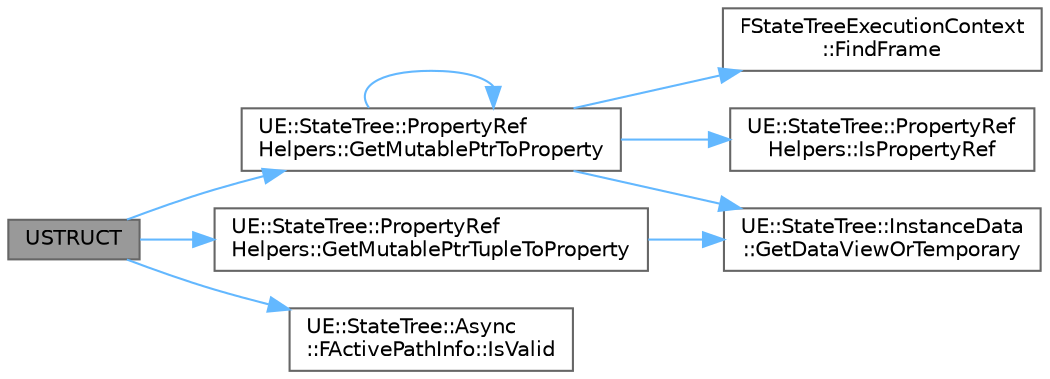 digraph "USTRUCT"
{
 // INTERACTIVE_SVG=YES
 // LATEX_PDF_SIZE
  bgcolor="transparent";
  edge [fontname=Helvetica,fontsize=10,labelfontname=Helvetica,labelfontsize=10];
  node [fontname=Helvetica,fontsize=10,shape=box,height=0.2,width=0.4];
  rankdir="LR";
  Node1 [id="Node000001",label="USTRUCT",height=0.2,width=0.4,color="gray40", fillcolor="grey60", style="filled", fontcolor="black",tooltip="Property ref allows to get a pointer to selected property in StateTree."];
  Node1 -> Node2 [id="edge1_Node000001_Node000002",color="steelblue1",style="solid",tooltip=" "];
  Node2 [id="Node000002",label="UE::StateTree::PropertyRef\lHelpers::GetMutablePtrToProperty",height=0.2,width=0.4,color="grey40", fillcolor="white", style="filled",URL="$d1/d89/namespaceUE_1_1StateTree_1_1PropertyRefHelpers.html#af55a36875f1c8f80bb0cb85d53655d1c",tooltip=" "];
  Node2 -> Node3 [id="edge2_Node000002_Node000003",color="steelblue1",style="solid",tooltip=" "];
  Node3 [id="Node000003",label="FStateTreeExecutionContext\l::FindFrame",height=0.2,width=0.4,color="grey40", fillcolor="white", style="filled",URL="$df/d4a/structFStateTreeExecutionContext.html#a8851e5b91167558bcd10737b515e5d8f",tooltip="Looks for a frame in provided list of frames."];
  Node2 -> Node4 [id="edge3_Node000002_Node000004",color="steelblue1",style="solid",tooltip=" "];
  Node4 [id="Node000004",label="UE::StateTree::InstanceData\l::GetDataViewOrTemporary",height=0.2,width=0.4,color="grey40", fillcolor="white", style="filled",URL="$dd/d17/namespaceUE_1_1StateTree_1_1InstanceData.html#ae32d4639b5f42a2b98b72b264e3c84c6",tooltip=" "];
  Node2 -> Node2 [id="edge4_Node000002_Node000002",color="steelblue1",style="solid",tooltip=" "];
  Node2 -> Node5 [id="edge5_Node000002_Node000005",color="steelblue1",style="solid",tooltip=" "];
  Node5 [id="Node000005",label="UE::StateTree::PropertyRef\lHelpers::IsPropertyRef",height=0.2,width=0.4,color="grey40", fillcolor="white", style="filled",URL="$d1/d89/namespaceUE_1_1StateTree_1_1PropertyRefHelpers.html#a7bb8c4362245737494e8fdaa0be8948d",tooltip=" "];
  Node1 -> Node6 [id="edge6_Node000001_Node000006",color="steelblue1",style="solid",tooltip=" "];
  Node6 [id="Node000006",label="UE::StateTree::PropertyRef\lHelpers::GetMutablePtrTupleToProperty",height=0.2,width=0.4,color="grey40", fillcolor="white", style="filled",URL="$d1/d89/namespaceUE_1_1StateTree_1_1PropertyRefHelpers.html#ac13929a2789e4e43737cda1b26b4406f",tooltip=" "];
  Node6 -> Node4 [id="edge7_Node000006_Node000004",color="steelblue1",style="solid",tooltip=" "];
  Node1 -> Node7 [id="edge8_Node000001_Node000007",color="steelblue1",style="solid",tooltip=" "];
  Node7 [id="Node000007",label="UE::StateTree::Async\l::FActivePathInfo::IsValid",height=0.2,width=0.4,color="grey40", fillcolor="white", style="filled",URL="$d6/d42/structUE_1_1StateTree_1_1Async_1_1FActivePathInfo.html#adfcf0ebe62b9c456de905e87562a7a39",tooltip=" "];
}
